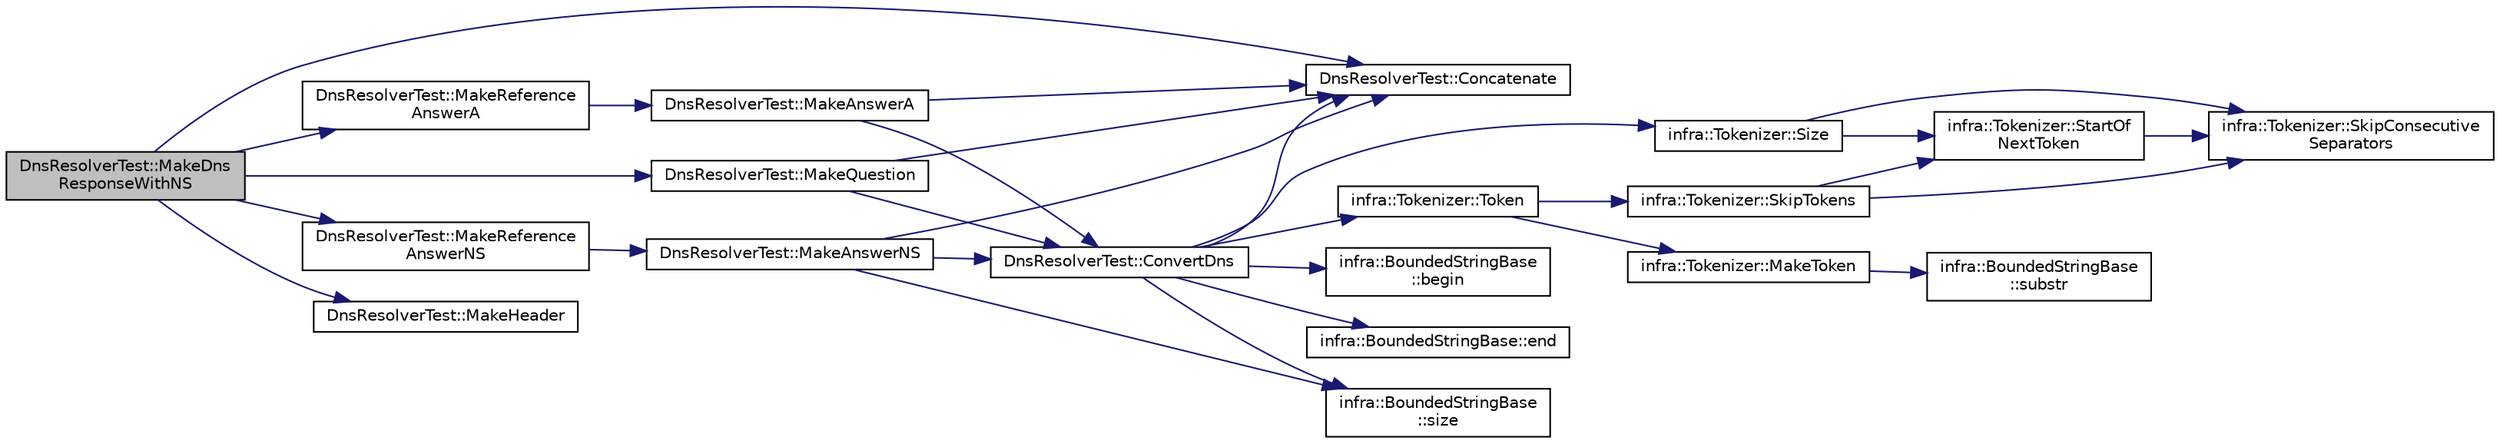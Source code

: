 digraph "DnsResolverTest::MakeDnsResponseWithNS"
{
 // INTERACTIVE_SVG=YES
  edge [fontname="Helvetica",fontsize="10",labelfontname="Helvetica",labelfontsize="10"];
  node [fontname="Helvetica",fontsize="10",shape=record];
  rankdir="LR";
  Node527 [label="DnsResolverTest::MakeDns\lResponseWithNS",height=0.2,width=0.4,color="black", fillcolor="grey75", style="filled", fontcolor="black"];
  Node527 -> Node528 [color="midnightblue",fontsize="10",style="solid",fontname="Helvetica"];
  Node528 [label="DnsResolverTest::Concatenate",height=0.2,width=0.4,color="black", fillcolor="white", style="filled",URL="$dd/d31/class_dns_resolver_test.html#a5f547549765a572299673edd1b07d445"];
  Node527 -> Node529 [color="midnightblue",fontsize="10",style="solid",fontname="Helvetica"];
  Node529 [label="DnsResolverTest::MakeHeader",height=0.2,width=0.4,color="black", fillcolor="white", style="filled",URL="$dd/d31/class_dns_resolver_test.html#a698ca5fa1944845cc21dbb448809a5d0"];
  Node527 -> Node530 [color="midnightblue",fontsize="10",style="solid",fontname="Helvetica"];
  Node530 [label="DnsResolverTest::MakeQuestion",height=0.2,width=0.4,color="black", fillcolor="white", style="filled",URL="$dd/d31/class_dns_resolver_test.html#ad49f80a3f2edd5763376e87e0b0d88b4"];
  Node530 -> Node528 [color="midnightblue",fontsize="10",style="solid",fontname="Helvetica"];
  Node530 -> Node531 [color="midnightblue",fontsize="10",style="solid",fontname="Helvetica"];
  Node531 [label="DnsResolverTest::ConvertDns",height=0.2,width=0.4,color="black", fillcolor="white", style="filled",URL="$dd/d31/class_dns_resolver_test.html#a1c035d4cb846223fedf429caf0d37b79"];
  Node531 -> Node532 [color="midnightblue",fontsize="10",style="solid",fontname="Helvetica"];
  Node532 [label="infra::BoundedStringBase\l::begin",height=0.2,width=0.4,color="black", fillcolor="white", style="filled",URL="$d1/d2a/classinfra_1_1_bounded_string_base.html#aef23e4250cad2fdc69ccc39f68734233"];
  Node531 -> Node528 [color="midnightblue",fontsize="10",style="solid",fontname="Helvetica"];
  Node531 -> Node533 [color="midnightblue",fontsize="10",style="solid",fontname="Helvetica"];
  Node533 [label="infra::BoundedStringBase::end",height=0.2,width=0.4,color="black", fillcolor="white", style="filled",URL="$d1/d2a/classinfra_1_1_bounded_string_base.html#af5021f1ea3898146d0a55c2895f07dbf"];
  Node531 -> Node534 [color="midnightblue",fontsize="10",style="solid",fontname="Helvetica"];
  Node534 [label="infra::Tokenizer::Size",height=0.2,width=0.4,color="black", fillcolor="white", style="filled",URL="$d6/dbd/classinfra_1_1_tokenizer.html#a0b3e37a99732d67c41ad94f1dec74542"];
  Node534 -> Node535 [color="midnightblue",fontsize="10",style="solid",fontname="Helvetica"];
  Node535 [label="infra::Tokenizer::SkipConsecutive\lSeparators",height=0.2,width=0.4,color="black", fillcolor="white", style="filled",URL="$d6/dbd/classinfra_1_1_tokenizer.html#a661288c16f8b46d0ab3d27530f6b9c13"];
  Node534 -> Node536 [color="midnightblue",fontsize="10",style="solid",fontname="Helvetica"];
  Node536 [label="infra::Tokenizer::StartOf\lNextToken",height=0.2,width=0.4,color="black", fillcolor="white", style="filled",URL="$d6/dbd/classinfra_1_1_tokenizer.html#ac2a716e3917d2a5de009885dd9f6a1ce"];
  Node536 -> Node535 [color="midnightblue",fontsize="10",style="solid",fontname="Helvetica"];
  Node531 -> Node537 [color="midnightblue",fontsize="10",style="solid",fontname="Helvetica"];
  Node537 [label="infra::BoundedStringBase\l::size",height=0.2,width=0.4,color="black", fillcolor="white", style="filled",URL="$d1/d2a/classinfra_1_1_bounded_string_base.html#aab36b8eaee21d6ab3be734e07f499382"];
  Node531 -> Node538 [color="midnightblue",fontsize="10",style="solid",fontname="Helvetica"];
  Node538 [label="infra::Tokenizer::Token",height=0.2,width=0.4,color="black", fillcolor="white", style="filled",URL="$d6/dbd/classinfra_1_1_tokenizer.html#a9fea0107788ee101b1718a3cf526af72"];
  Node538 -> Node539 [color="midnightblue",fontsize="10",style="solid",fontname="Helvetica"];
  Node539 [label="infra::Tokenizer::SkipTokens",height=0.2,width=0.4,color="black", fillcolor="white", style="filled",URL="$d6/dbd/classinfra_1_1_tokenizer.html#a78ddaa04f929e29c37995f88b201dca0"];
  Node539 -> Node535 [color="midnightblue",fontsize="10",style="solid",fontname="Helvetica"];
  Node539 -> Node536 [color="midnightblue",fontsize="10",style="solid",fontname="Helvetica"];
  Node538 -> Node540 [color="midnightblue",fontsize="10",style="solid",fontname="Helvetica"];
  Node540 [label="infra::Tokenizer::MakeToken",height=0.2,width=0.4,color="black", fillcolor="white", style="filled",URL="$d6/dbd/classinfra_1_1_tokenizer.html#a7d67c9a4cc86e9d94b8694ae59407e02"];
  Node540 -> Node541 [color="midnightblue",fontsize="10",style="solid",fontname="Helvetica"];
  Node541 [label="infra::BoundedStringBase\l::substr",height=0.2,width=0.4,color="black", fillcolor="white", style="filled",URL="$d1/d2a/classinfra_1_1_bounded_string_base.html#a46ec1a3a673136ace03af8c6ec94aa89"];
  Node527 -> Node542 [color="midnightblue",fontsize="10",style="solid",fontname="Helvetica"];
  Node542 [label="DnsResolverTest::MakeReference\lAnswerA",height=0.2,width=0.4,color="black", fillcolor="white", style="filled",URL="$dd/d31/class_dns_resolver_test.html#abe2e7ed706709110db6f125ca3f1308d"];
  Node542 -> Node543 [color="midnightblue",fontsize="10",style="solid",fontname="Helvetica"];
  Node543 [label="DnsResolverTest::MakeAnswerA",height=0.2,width=0.4,color="black", fillcolor="white", style="filled",URL="$dd/d31/class_dns_resolver_test.html#a3427963f68ca8d1ba5a41e376d50fa24"];
  Node543 -> Node528 [color="midnightblue",fontsize="10",style="solid",fontname="Helvetica"];
  Node543 -> Node531 [color="midnightblue",fontsize="10",style="solid",fontname="Helvetica"];
  Node527 -> Node544 [color="midnightblue",fontsize="10",style="solid",fontname="Helvetica"];
  Node544 [label="DnsResolverTest::MakeReference\lAnswerNS",height=0.2,width=0.4,color="black", fillcolor="white", style="filled",URL="$dd/d31/class_dns_resolver_test.html#a9130516c26a2b8826d9a12cdfa92abd5"];
  Node544 -> Node545 [color="midnightblue",fontsize="10",style="solid",fontname="Helvetica"];
  Node545 [label="DnsResolverTest::MakeAnswerNS",height=0.2,width=0.4,color="black", fillcolor="white", style="filled",URL="$dd/d31/class_dns_resolver_test.html#a4ae17795c4e4b128ec3b30b24e9e23cb"];
  Node545 -> Node528 [color="midnightblue",fontsize="10",style="solid",fontname="Helvetica"];
  Node545 -> Node531 [color="midnightblue",fontsize="10",style="solid",fontname="Helvetica"];
  Node545 -> Node537 [color="midnightblue",fontsize="10",style="solid",fontname="Helvetica"];
}

